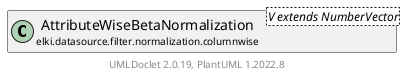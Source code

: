 @startuml
    remove .*\.(Instance|Par|Parameterizer|Factory)$
    set namespaceSeparator none
    hide empty fields
    hide empty methods

    class "<size:14>AttributeWiseBetaNormalization.Par\n<size:10>elki.datasource.filter.normalization.columnwise" as elki.datasource.filter.normalization.columnwise.AttributeWiseBetaNormalization.Par<V extends NumberVector> [[AttributeWiseBetaNormalization.Par.html]] {
        {static} +DISTRIBUTIONS_ID: OptionID
        {static} +ALPHA_ID: OptionID
        -estimators: List<? extends DistributionEstimator<?>>
        -alpha: double
        +configure(Parameterization): void
        +make(): AttributeWiseBetaNormalization<V extends NumberVector>
    }

    interface "<size:14>Parameterizer\n<size:10>elki.utilities.optionhandling" as elki.utilities.optionhandling.Parameterizer [[../../../../utilities/optionhandling/Parameterizer.html]] {
        {abstract} +make(): Object
    }
    class "<size:14>AttributeWiseBetaNormalization\n<size:10>elki.datasource.filter.normalization.columnwise" as elki.datasource.filter.normalization.columnwise.AttributeWiseBetaNormalization<V extends NumberVector> [[AttributeWiseBetaNormalization.html]]

    elki.utilities.optionhandling.Parameterizer <|.. elki.datasource.filter.normalization.columnwise.AttributeWiseBetaNormalization.Par
    elki.datasource.filter.normalization.columnwise.AttributeWiseBetaNormalization +-- elki.datasource.filter.normalization.columnwise.AttributeWiseBetaNormalization.Par

    center footer UMLDoclet 2.0.19, PlantUML 1.2022.8
@enduml
